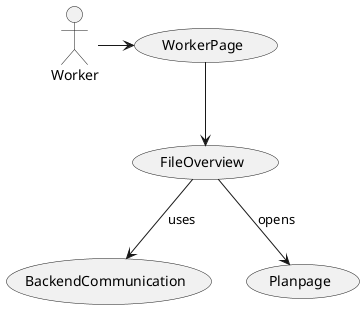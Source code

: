 @startuml
'https://plantuml.com/use-case-diagram

Worker -> (WorkerPage)
(WorkerPage) --> (FileOverview)
(FileOverview) --> (BackendCommunication) : uses
(FileOverview) --> (Planpage) : opens


@enduml

